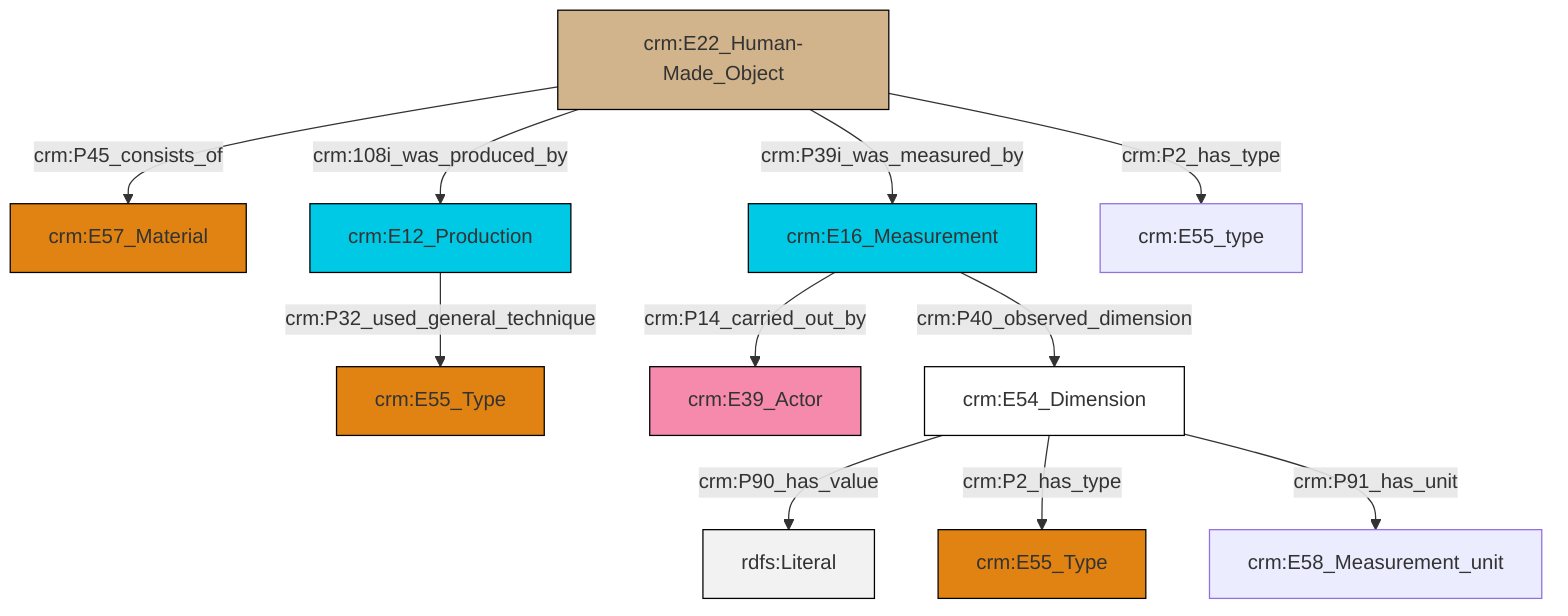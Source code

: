 graph TD
classDef Literal fill:#f2f2f2,stroke:#000000;
classDef CRM_Entity fill:#FFFFFF,stroke:#000000;
classDef Temporal_Entity fill:#00C9E6, stroke:#000000;
classDef Type fill:#E18312, stroke:#000000;
classDef Time-Span fill:#2C9C91, stroke:#000000;
classDef Appellation fill:#FFEB7F, stroke:#000000;
classDef Place fill:#008836, stroke:#000000;
classDef Persistent_Item fill:#B266B2, stroke:#000000;
classDef Conceptual_Object fill:#FFD700, stroke:#000000;
classDef Physical_Thing fill:#D2B48C, stroke:#000000;
classDef Actor fill:#f58aad, stroke:#000000;
classDef PC_Classes fill:#4ce600, stroke:#000000;
classDef Multi fill:#cccccc,stroke:#000000;

2["crm:E22_Human-Made_Object"]:::Physical_Thing -->|crm:P45_consists_of| 3["crm:E57_Material"]:::Type
7["crm:E12_Production"]:::Temporal_Entity -->|crm:P32_used_general_technique| 8["crm:E55_Type"]:::Type
9["crm:E54_Dimension"]:::CRM_Entity -->|crm:P90_has_value| 10[rdfs:Literal]:::Literal
2["crm:E22_Human-Made_Object"]:::Physical_Thing -->|crm:108i_was_produced_by| 7["crm:E12_Production"]:::Temporal_Entity
2["crm:E22_Human-Made_Object"]:::Physical_Thing -->|crm:P39i_was_measured_by| 13["crm:E16_Measurement"]:::Temporal_Entity
2["crm:E22_Human-Made_Object"]:::Physical_Thing -->|crm:P2_has_type| 16["crm:E55_type"]:::Default
9["crm:E54_Dimension"]:::CRM_Entity -->|crm:P2_has_type| 4["crm:E55_Type"]:::Type
9["crm:E54_Dimension"]:::CRM_Entity -->|crm:P91_has_unit| 14["crm:E58_Measurement_unit"]:::Default
13["crm:E16_Measurement"]:::Temporal_Entity -->|crm:P14_carried_out_by| 0["crm:E39_Actor"]:::Actor
13["crm:E16_Measurement"]:::Temporal_Entity -->|crm:P40_observed_dimension| 9["crm:E54_Dimension"]:::CRM_Entity